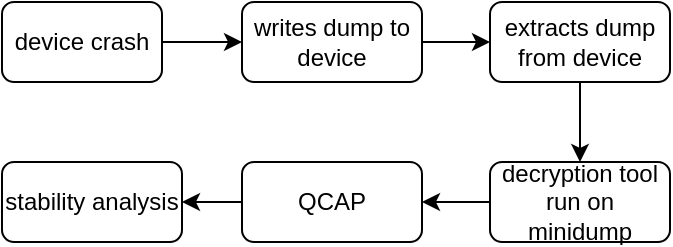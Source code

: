 <mxfile version="26.0.6">
  <diagram name="第 1 页" id="EC6Wt3JitaSyjSum0uJj">
    <mxGraphModel dx="546" dy="328" grid="1" gridSize="10" guides="1" tooltips="1" connect="1" arrows="1" fold="1" page="1" pageScale="1" pageWidth="827" pageHeight="1169" math="0" shadow="0">
      <root>
        <mxCell id="0" />
        <mxCell id="1" parent="0" />
        <mxCell id="U0hcPZKj9vg_Yw0lxOlO-7" value="" style="edgeStyle=orthogonalEdgeStyle;rounded=0;orthogonalLoop=1;jettySize=auto;html=1;" edge="1" parent="1" source="U0hcPZKj9vg_Yw0lxOlO-1" target="U0hcPZKj9vg_Yw0lxOlO-2">
          <mxGeometry relative="1" as="geometry" />
        </mxCell>
        <mxCell id="U0hcPZKj9vg_Yw0lxOlO-1" value="device crash" style="rounded=1;whiteSpace=wrap;html=1;" vertex="1" parent="1">
          <mxGeometry x="80" y="440" width="80" height="40" as="geometry" />
        </mxCell>
        <mxCell id="U0hcPZKj9vg_Yw0lxOlO-8" value="" style="edgeStyle=orthogonalEdgeStyle;rounded=0;orthogonalLoop=1;jettySize=auto;html=1;" edge="1" parent="1" source="U0hcPZKj9vg_Yw0lxOlO-2" target="U0hcPZKj9vg_Yw0lxOlO-3">
          <mxGeometry relative="1" as="geometry" />
        </mxCell>
        <mxCell id="U0hcPZKj9vg_Yw0lxOlO-2" value="writes dump to device" style="rounded=1;whiteSpace=wrap;html=1;" vertex="1" parent="1">
          <mxGeometry x="200" y="440" width="90" height="40" as="geometry" />
        </mxCell>
        <mxCell id="U0hcPZKj9vg_Yw0lxOlO-9" value="" style="edgeStyle=orthogonalEdgeStyle;rounded=0;orthogonalLoop=1;jettySize=auto;html=1;" edge="1" parent="1" source="U0hcPZKj9vg_Yw0lxOlO-3" target="U0hcPZKj9vg_Yw0lxOlO-4">
          <mxGeometry relative="1" as="geometry" />
        </mxCell>
        <mxCell id="U0hcPZKj9vg_Yw0lxOlO-3" value="extracts dump from device" style="rounded=1;whiteSpace=wrap;html=1;" vertex="1" parent="1">
          <mxGeometry x="324" y="440" width="90" height="40" as="geometry" />
        </mxCell>
        <mxCell id="U0hcPZKj9vg_Yw0lxOlO-10" value="" style="edgeStyle=orthogonalEdgeStyle;rounded=0;orthogonalLoop=1;jettySize=auto;html=1;" edge="1" parent="1" source="U0hcPZKj9vg_Yw0lxOlO-4" target="U0hcPZKj9vg_Yw0lxOlO-5">
          <mxGeometry relative="1" as="geometry" />
        </mxCell>
        <mxCell id="U0hcPZKj9vg_Yw0lxOlO-4" value="decryption tool run on minidump" style="rounded=1;whiteSpace=wrap;html=1;" vertex="1" parent="1">
          <mxGeometry x="324" y="520" width="90" height="40" as="geometry" />
        </mxCell>
        <mxCell id="U0hcPZKj9vg_Yw0lxOlO-11" value="" style="edgeStyle=orthogonalEdgeStyle;rounded=0;orthogonalLoop=1;jettySize=auto;html=1;" edge="1" parent="1" source="U0hcPZKj9vg_Yw0lxOlO-5" target="U0hcPZKj9vg_Yw0lxOlO-6">
          <mxGeometry relative="1" as="geometry" />
        </mxCell>
        <mxCell id="U0hcPZKj9vg_Yw0lxOlO-5" value="QCAP" style="rounded=1;whiteSpace=wrap;html=1;" vertex="1" parent="1">
          <mxGeometry x="200" y="520" width="90" height="40" as="geometry" />
        </mxCell>
        <mxCell id="U0hcPZKj9vg_Yw0lxOlO-6" value="stability analysis" style="rounded=1;whiteSpace=wrap;html=1;" vertex="1" parent="1">
          <mxGeometry x="80" y="520" width="90" height="40" as="geometry" />
        </mxCell>
      </root>
    </mxGraphModel>
  </diagram>
</mxfile>
